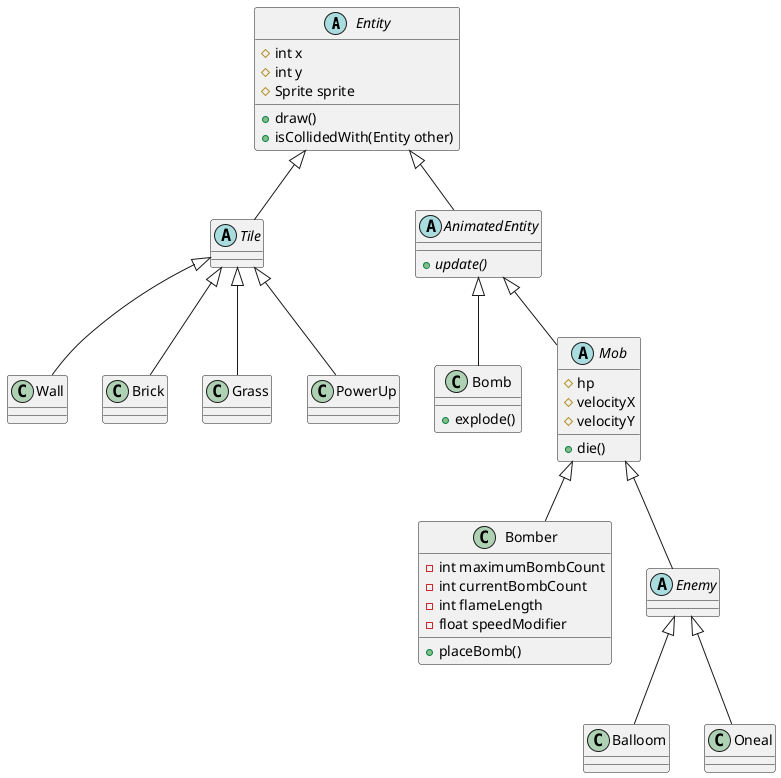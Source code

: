 @startuml Bomberman
Entity <|--Tile
Entity <|--AnimatedEntity
AnimatedEntity <|-- Bomb
AnimatedEntity <|-- Mob
Tile <|-- Wall
Tile <|-- Brick
Tile <|-- Grass
Tile <|-- PowerUp
Mob <|-- Bomber
Mob <|-- Enemy
Enemy <|-- Balloom
Enemy <|-- Oneal


abstract class Entity {
    #int x
    #int y 
    #Sprite sprite
    +draw()
    +isCollidedWith(Entity other)
}

abstract class Tile

abstract class AnimatedEntity {
    +{abstract} update()
}

abstract class Mob  {
    #hp
    #velocityX
    #velocityY
    +die()
}

class Bomber {
    -int maximumBombCount
    -int currentBombCount
    -int flameLength
    -float speedModifier
    +placeBomb()
}

class Bomb {
    + explode()
}

abstract class Enemy{}
@enduml
